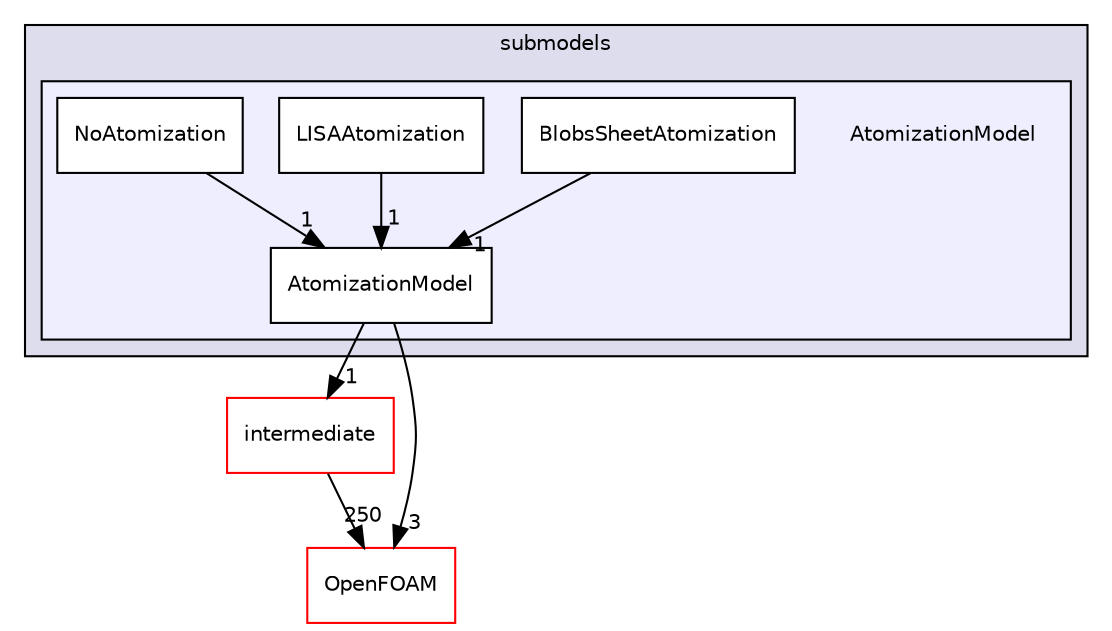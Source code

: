 digraph "src/lagrangian/spray/submodels/AtomizationModel" {
  bgcolor=transparent;
  compound=true
  node [ fontsize="10", fontname="Helvetica"];
  edge [ labelfontsize="10", labelfontname="Helvetica"];
  subgraph clusterdir_03a209607acdac05f1cb82250460b2d6 {
    graph [ bgcolor="#ddddee", pencolor="black", label="submodels" fontname="Helvetica", fontsize="10", URL="dir_03a209607acdac05f1cb82250460b2d6.html"]
  subgraph clusterdir_c04aec180e0de933cb1ce0e040f1f431 {
    graph [ bgcolor="#eeeeff", pencolor="black", label="" URL="dir_c04aec180e0de933cb1ce0e040f1f431.html"];
    dir_c04aec180e0de933cb1ce0e040f1f431 [shape=plaintext label="AtomizationModel"];
    dir_c5140c70a0de325936e2f0836d17f5d3 [shape=box label="AtomizationModel" color="black" fillcolor="white" style="filled" URL="dir_c5140c70a0de325936e2f0836d17f5d3.html"];
    dir_fb5963dee1db80f8d3aceda69b23b88b [shape=box label="BlobsSheetAtomization" color="black" fillcolor="white" style="filled" URL="dir_fb5963dee1db80f8d3aceda69b23b88b.html"];
    dir_20940d1de9510184f44af54ae5cf7195 [shape=box label="LISAAtomization" color="black" fillcolor="white" style="filled" URL="dir_20940d1de9510184f44af54ae5cf7195.html"];
    dir_aae326796e4de325bee85f9c1a610e88 [shape=box label="NoAtomization" color="black" fillcolor="white" style="filled" URL="dir_aae326796e4de325bee85f9c1a610e88.html"];
  }
  }
  dir_d3c32a493136c130c1f0d51f4f35c297 [shape=box label="intermediate" color="red" URL="dir_d3c32a493136c130c1f0d51f4f35c297.html"];
  dir_c5473ff19b20e6ec4dfe5c310b3778a8 [shape=box label="OpenFOAM" color="red" URL="dir_c5473ff19b20e6ec4dfe5c310b3778a8.html"];
  dir_aae326796e4de325bee85f9c1a610e88->dir_c5140c70a0de325936e2f0836d17f5d3 [headlabel="1", labeldistance=1.5 headhref="dir_001687_001684.html"];
  dir_20940d1de9510184f44af54ae5cf7195->dir_c5140c70a0de325936e2f0836d17f5d3 [headlabel="1", labeldistance=1.5 headhref="dir_001686_001684.html"];
  dir_d3c32a493136c130c1f0d51f4f35c297->dir_c5473ff19b20e6ec4dfe5c310b3778a8 [headlabel="250", labeldistance=1.5 headhref="dir_001379_001888.html"];
  dir_c5140c70a0de325936e2f0836d17f5d3->dir_d3c32a493136c130c1f0d51f4f35c297 [headlabel="1", labeldistance=1.5 headhref="dir_001684_001379.html"];
  dir_c5140c70a0de325936e2f0836d17f5d3->dir_c5473ff19b20e6ec4dfe5c310b3778a8 [headlabel="3", labeldistance=1.5 headhref="dir_001684_001888.html"];
  dir_fb5963dee1db80f8d3aceda69b23b88b->dir_c5140c70a0de325936e2f0836d17f5d3 [headlabel="1", labeldistance=1.5 headhref="dir_001685_001684.html"];
}
